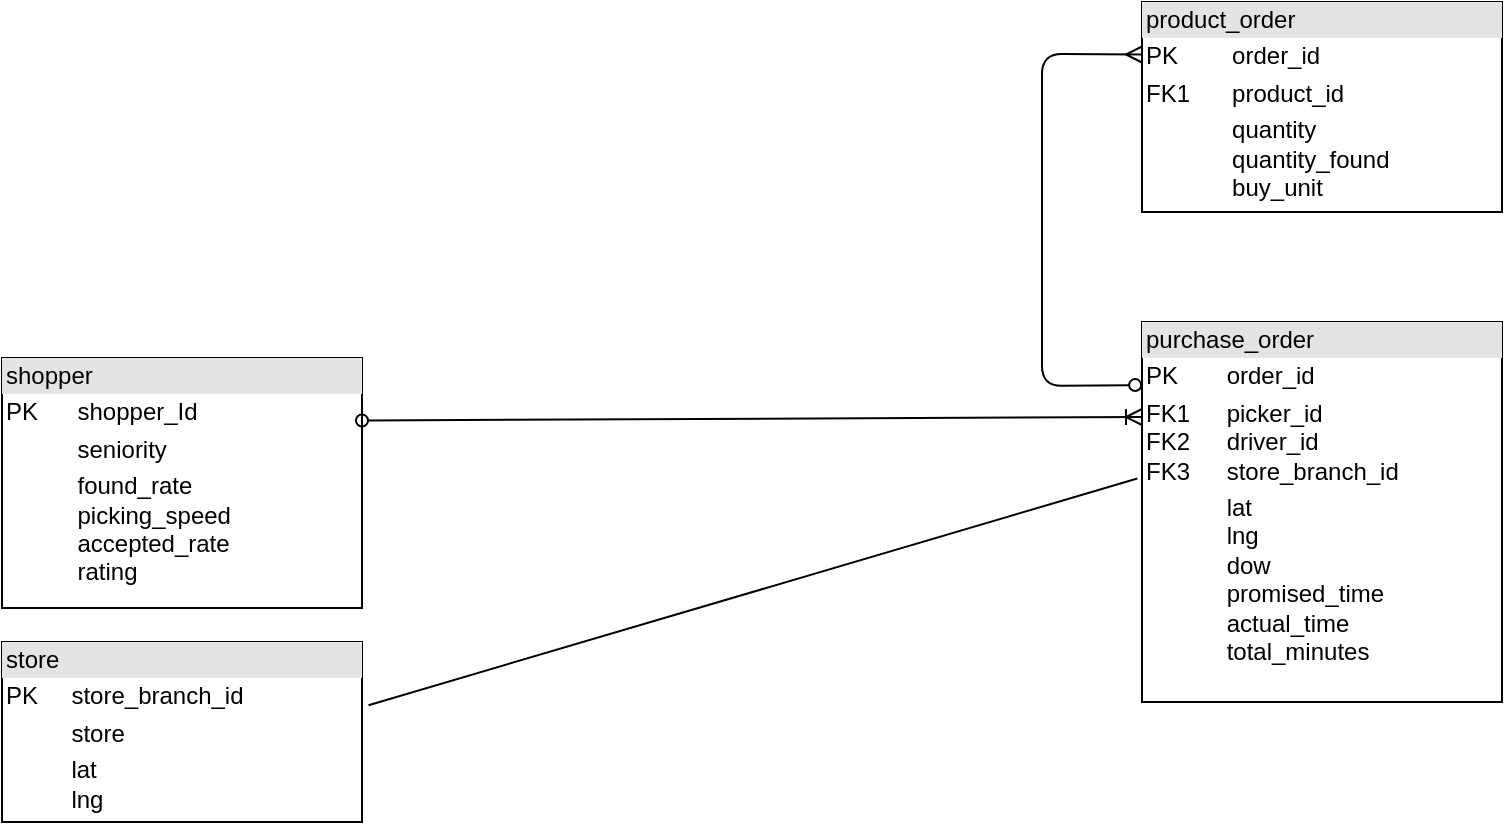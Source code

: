 <mxGraphModel dx="1168" dy="916" grid="1" gridSize="10" guides="1" tooltips="1" connect="1" arrows="1" fold="1" page="1" pageScale="1" pageWidth="827" pageHeight="1169" background="#ffffff"><root><mxCell id="0"/><mxCell id="1" parent="0"/><mxCell id="23" value="&lt;div style=&quot;box-sizing: border-box ; width: 100% ; background: #e4e4e4 ; padding: 2px&quot;&gt;shopper&lt;/div&gt;&lt;table style=&quot;width: 100% ; font-size: 1em&quot; cellpadding=&quot;2&quot; cellspacing=&quot;0&quot;&gt;&lt;tbody&gt;&lt;tr&gt;&lt;td&gt;PK&lt;/td&gt;&lt;td&gt;shopper_Id&lt;/td&gt;&lt;/tr&gt;&lt;tr&gt;&lt;td&gt;&lt;br&gt;&lt;/td&gt;&lt;td&gt;seniority&lt;/td&gt;&lt;/tr&gt;&lt;tr&gt;&lt;td&gt;&lt;/td&gt;&lt;td&gt;found_rate&lt;br&gt;&lt;span&gt;picking_speed&lt;br&gt;&lt;/span&gt;&lt;span&gt;accepted_rate&lt;br&gt;&lt;/span&gt;&lt;span&gt;rating&lt;/span&gt;&lt;br&gt;&lt;/td&gt;&lt;/tr&gt;&lt;/tbody&gt;&lt;/table&gt;" style="verticalAlign=top;align=left;overflow=fill;html=1;" vertex="1" parent="1"><mxGeometry x="40" y="658" width="180" height="125" as="geometry"/></mxCell><mxCell id="24" value="&lt;div style=&quot;box-sizing: border-box ; width: 100% ; background: #e4e4e4 ; padding: 2px&quot;&gt;store&lt;/div&gt;&lt;table style=&quot;width: 100% ; font-size: 1em&quot; cellpadding=&quot;2&quot; cellspacing=&quot;0&quot;&gt;&lt;tbody&gt;&lt;tr&gt;&lt;td&gt;PK&lt;/td&gt;&lt;td&gt;store_branch_id&lt;/td&gt;&lt;/tr&gt;&lt;tr&gt;&lt;td&gt;&lt;br&gt;&lt;/td&gt;&lt;td&gt;store&lt;/td&gt;&lt;/tr&gt;&lt;tr&gt;&lt;td&gt;&lt;/td&gt;&lt;td&gt;lat&lt;br&gt;&lt;span&gt;lng&lt;/span&gt;&lt;br&gt;&lt;/td&gt;&lt;/tr&gt;&lt;/tbody&gt;&lt;/table&gt;" style="verticalAlign=top;align=left;overflow=fill;html=1;" vertex="1" parent="1"><mxGeometry x="40" y="800" width="180" height="90" as="geometry"/></mxCell><mxCell id="25" value="&lt;div style=&quot;box-sizing: border-box ; width: 100% ; background: #e4e4e4 ; padding: 2px&quot;&gt;product_order&lt;/div&gt;&lt;table style=&quot;width: 100% ; font-size: 1em&quot; cellpadding=&quot;2&quot; cellspacing=&quot;0&quot;&gt;&lt;tbody&gt;&lt;tr&gt;&lt;td&gt;PK&lt;/td&gt;&lt;td&gt;order_id&lt;/td&gt;&lt;/tr&gt;&lt;tr&gt;&lt;td&gt;FK1&lt;/td&gt;&lt;td&gt;product_id&lt;/td&gt;&lt;/tr&gt;&lt;tr&gt;&lt;td&gt;&lt;/td&gt;&lt;td&gt;quantity&lt;br&gt;&lt;span&gt;quantity_found&lt;br&gt;&lt;/span&gt;&lt;span&gt;buy_unit&lt;/span&gt;&lt;br&gt;&lt;/td&gt;&lt;/tr&gt;&lt;/tbody&gt;&lt;/table&gt;" style="verticalAlign=top;align=left;overflow=fill;html=1;" vertex="1" parent="1"><mxGeometry x="610" y="480" width="180" height="105" as="geometry"/></mxCell><mxCell id="26" value="&lt;div style=&quot;box-sizing: border-box ; width: 100% ; background: #e4e4e4 ; padding: 2px&quot;&gt;purchase_order&lt;/div&gt;&lt;table style=&quot;width: 100% ; font-size: 1em&quot; cellpadding=&quot;2&quot; cellspacing=&quot;0&quot;&gt;&lt;tbody&gt;&lt;tr&gt;&lt;td&gt;PK&lt;/td&gt;&lt;td&gt;order_id&lt;/td&gt;&lt;/tr&gt;&lt;tr&gt;&lt;td&gt;FK1&lt;br&gt;FK2&lt;br&gt;FK3&lt;/td&gt;&lt;td&gt;picker_id&lt;br&gt;&lt;span&gt;driver_id&lt;br&gt;&lt;/span&gt;&lt;span&gt;store_branch_id&lt;/span&gt;&lt;br&gt;&lt;/td&gt;&lt;/tr&gt;&lt;tr&gt;&lt;td&gt;&lt;/td&gt;&lt;td&gt;lat&lt;br&gt;&lt;span&gt;lng&lt;br&gt;&lt;/span&gt;&lt;span&gt;dow&lt;br&gt;&lt;/span&gt;&lt;span&gt;promised_time&lt;br&gt;&lt;/span&gt;&lt;span&gt;actual_time&lt;br&gt;&lt;/span&gt;&lt;span&gt;total_minutes&lt;/span&gt;&lt;br&gt;&lt;/td&gt;&lt;/tr&gt;&lt;/tbody&gt;&lt;/table&gt;" style="verticalAlign=top;align=left;overflow=fill;html=1;" vertex="1" parent="1"><mxGeometry x="610" y="640" width="180" height="190" as="geometry"/></mxCell><mxCell id="28" value="" style="endArrow=ERmany;html=1;entryX=0;entryY=0.25;exitX=-0.019;exitY=0.166;exitPerimeter=0;startArrow=oval;startFill=0;endFill=0;" edge="1" parent="1" source="26" target="25"><mxGeometry width="50" height="50" relative="1" as="geometry"><mxPoint x="40" y="860" as="sourcePoint"/><mxPoint x="90" y="810" as="targetPoint"/><Array as="points"><mxPoint x="560" y="672"/><mxPoint x="560" y="506"/></Array></mxGeometry></mxCell><mxCell id="29" value="" style="endArrow=ERoneToMany;startArrow=oval;html=1;endFill=0;startFill=0;entryX=0;entryY=0.25;exitX=1;exitY=0.25;" edge="1" parent="1" source="23" target="26"><mxGeometry width="50" height="50" relative="1" as="geometry"><mxPoint x="310" y="570" as="sourcePoint"/><mxPoint x="360" y="520" as="targetPoint"/></mxGeometry></mxCell><mxCell id="31" value="" style="endArrow=none;html=1;entryX=-0.013;entryY=0.412;entryPerimeter=0;exitX=1.018;exitY=0.351;exitPerimeter=0;" edge="1" parent="1" source="24" target="26"><mxGeometry width="50" height="50" relative="1" as="geometry"><mxPoint x="340" y="780" as="sourcePoint"/><mxPoint x="390" y="730" as="targetPoint"/></mxGeometry></mxCell></root></mxGraphModel>